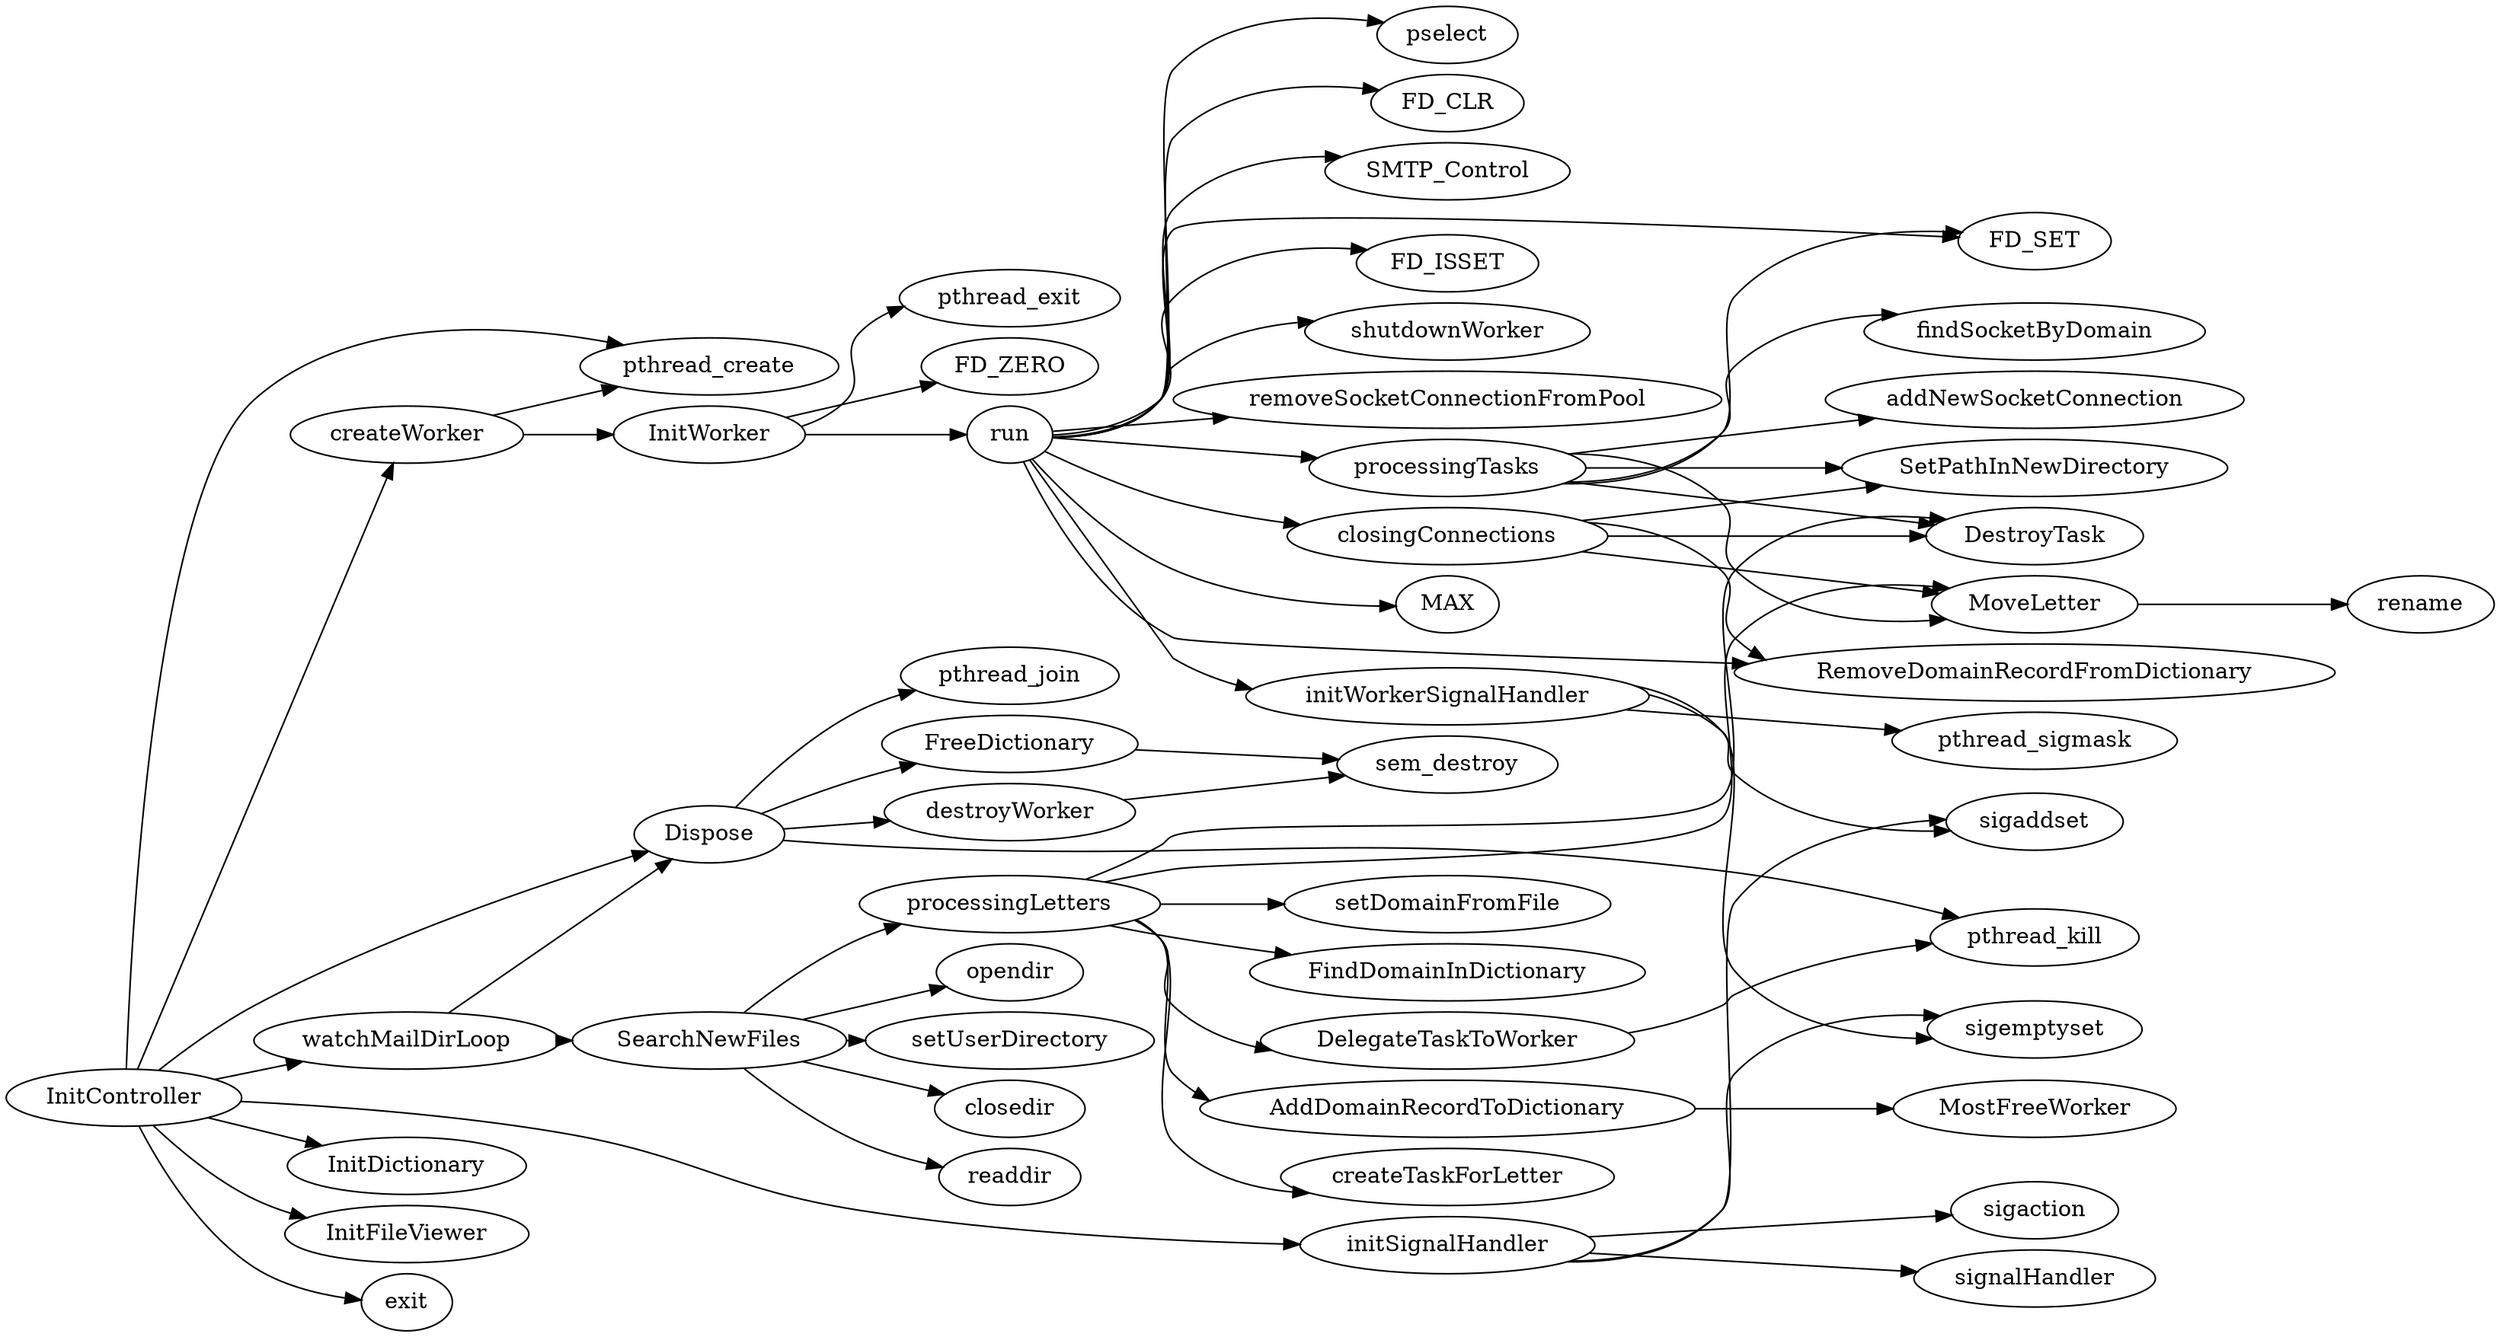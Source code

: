 digraph map {
rankdir=LR;
ranksep=0.1; nodesep=0.1; defaultdist = 0.1; len = 0.1;
SearchNewFiles->setUserDirectory;
processingLetters->createTaskForLetter;
createWorker->pthread_create;
InitController->pthread_create;
run->initWorkerSignalHandler;
createWorker->InitWorker;
processingTasks->addNewSocketConnection;
Dispose->destroyWorker;
run->SMTP_Control;
destroyWorker->sem_destroy;
closingConnections->SetPathInNewDirectory;
AddDomainRecordToDictionary->MostFreeWorker;
processingLetters->setDomainFromFile;
MoveLetter->rename;
SearchNewFiles->closedir;
processingLetters->AddDomainRecordToDictionary;
initWorkerSignalHandler->sigemptyset;
run->FD_SET;
run->FD_ISSET;
run->shutdownWorker;
watchMailDirLoop->SearchNewFiles;
run->removeSocketConnectionFromPool;
processingTasks->findSocketByDomain;
DelegateTaskToWorker->pthread_kill;
processingTasks->DestroyTask;
initSignalHandler->sigaction;
run->closingConnections;
Dispose->pthread_kill;
FreeDictionary->sem_destroy;
processingLetters->DestroyTask;
Dispose->pthread_join;
closingConnections->DestroyTask;
InitWorker->pthread_exit;
InitWorker->run;
InitController->InitDictionary;
InitController->createWorker;
Dispose->FreeDictionary;
processingTasks->MoveLetter;
processingTasks->FD_SET;
SearchNewFiles->readdir;
closingConnections->RemoveDomainRecordFromDictionary;
run->processingTasks;
InitController->Dispose;
SearchNewFiles->processingLetters;
run->MAX;
run->pselect;
initSignalHandler->signalHandler;
watchMailDirLoop->Dispose;
processingLetters->FindDomainInDictionary;
InitController->watchMailDirLoop;
initSignalHandler->sigaddset;
InitWorker->FD_ZERO;
InitController->initSignalHandler;
InitController->InitFileViewer;
run->RemoveDomainRecordFromDictionary;
InitController->exit;
closingConnections->MoveLetter;
processingTasks->SetPathInNewDirectory;
processingLetters->DelegateTaskToWorker;
run->FD_CLR;
SearchNewFiles->opendir;
initSignalHandler->sigemptyset;
initWorkerSignalHandler->sigaddset;
processingLetters->MoveLetter;
initWorkerSignalHandler->pthread_sigmask;
}
